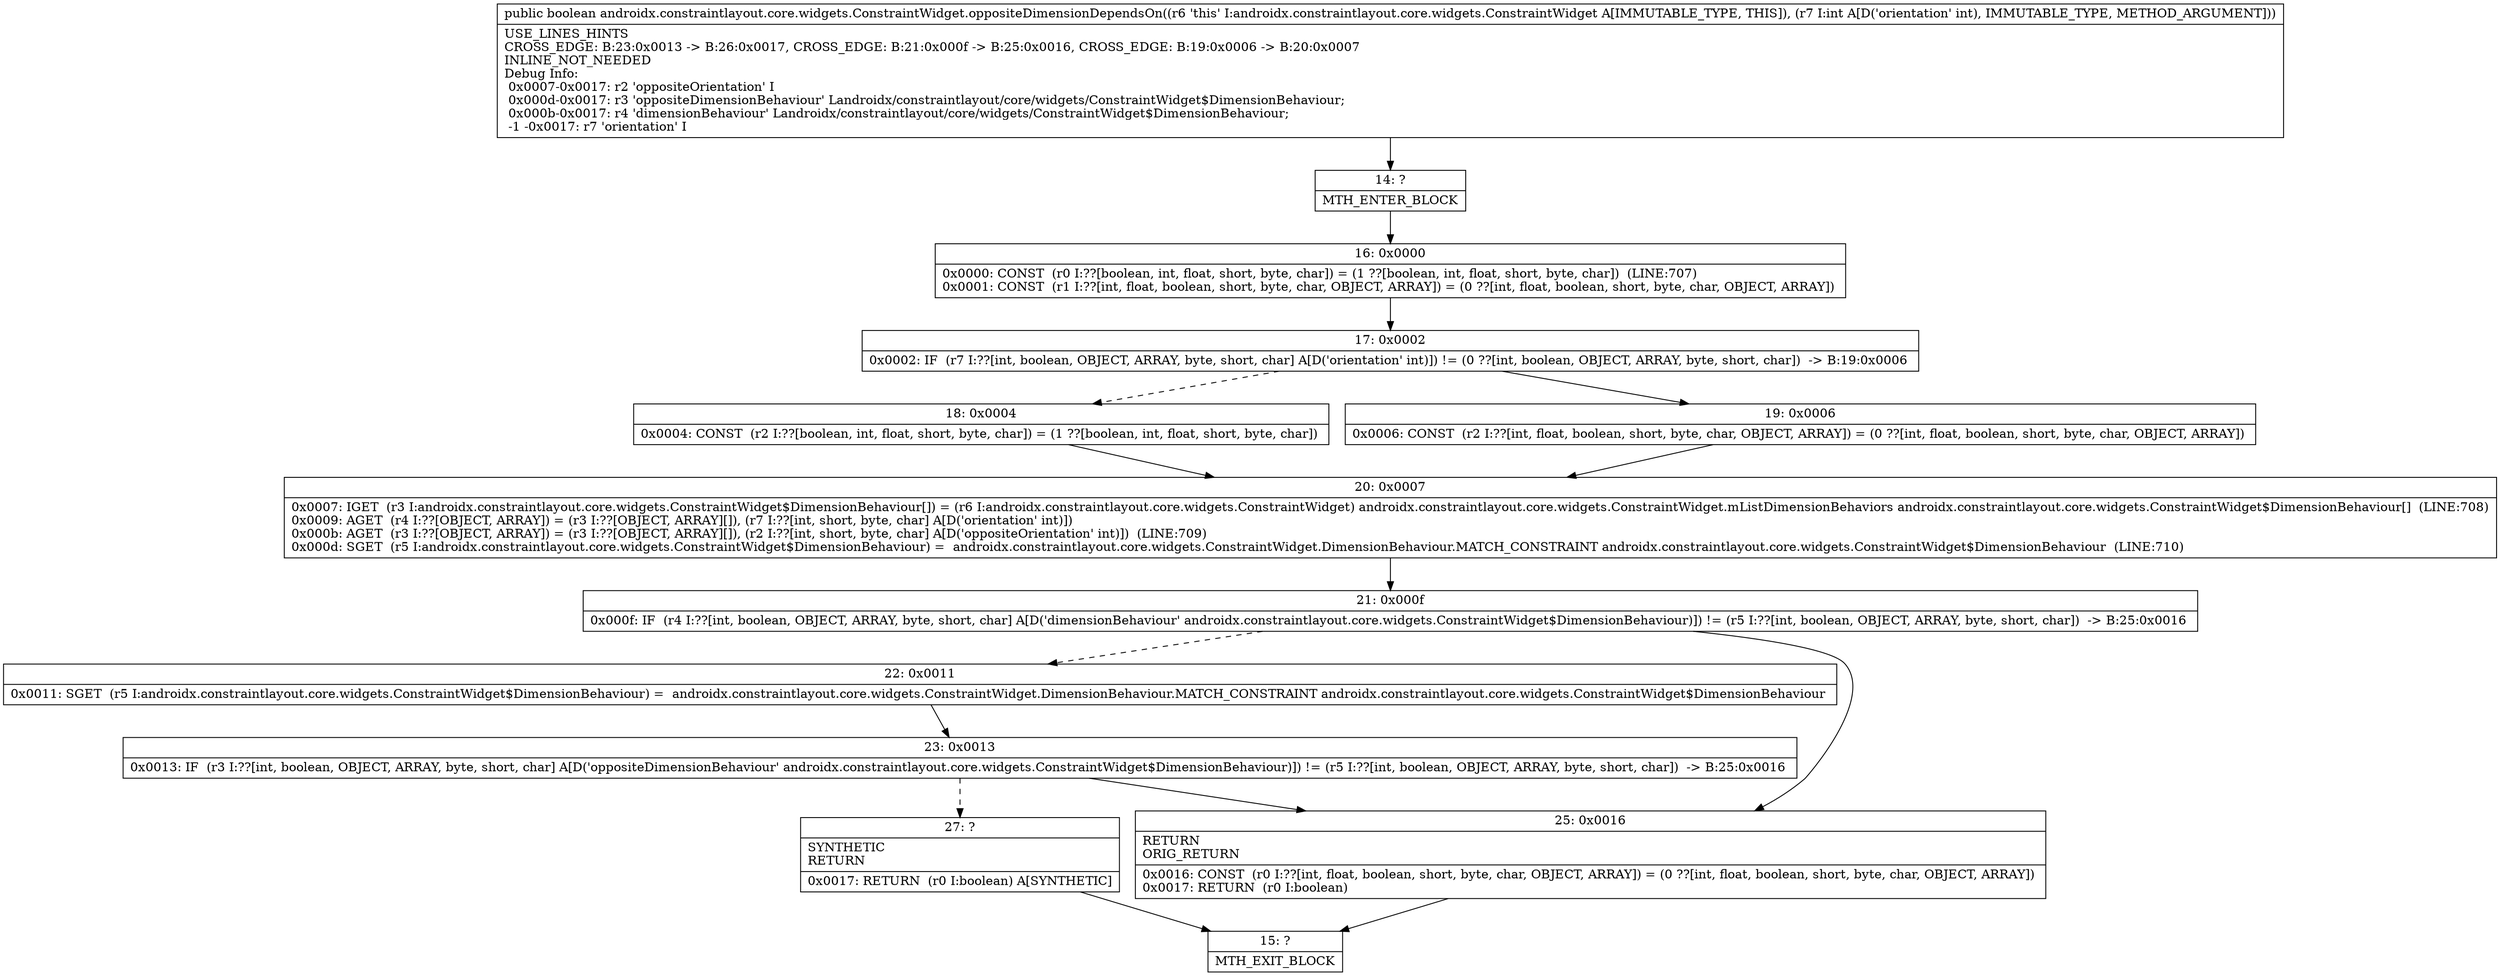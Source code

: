digraph "CFG forandroidx.constraintlayout.core.widgets.ConstraintWidget.oppositeDimensionDependsOn(I)Z" {
Node_14 [shape=record,label="{14\:\ ?|MTH_ENTER_BLOCK\l}"];
Node_16 [shape=record,label="{16\:\ 0x0000|0x0000: CONST  (r0 I:??[boolean, int, float, short, byte, char]) = (1 ??[boolean, int, float, short, byte, char])  (LINE:707)\l0x0001: CONST  (r1 I:??[int, float, boolean, short, byte, char, OBJECT, ARRAY]) = (0 ??[int, float, boolean, short, byte, char, OBJECT, ARRAY]) \l}"];
Node_17 [shape=record,label="{17\:\ 0x0002|0x0002: IF  (r7 I:??[int, boolean, OBJECT, ARRAY, byte, short, char] A[D('orientation' int)]) != (0 ??[int, boolean, OBJECT, ARRAY, byte, short, char])  \-\> B:19:0x0006 \l}"];
Node_18 [shape=record,label="{18\:\ 0x0004|0x0004: CONST  (r2 I:??[boolean, int, float, short, byte, char]) = (1 ??[boolean, int, float, short, byte, char]) \l}"];
Node_20 [shape=record,label="{20\:\ 0x0007|0x0007: IGET  (r3 I:androidx.constraintlayout.core.widgets.ConstraintWidget$DimensionBehaviour[]) = (r6 I:androidx.constraintlayout.core.widgets.ConstraintWidget) androidx.constraintlayout.core.widgets.ConstraintWidget.mListDimensionBehaviors androidx.constraintlayout.core.widgets.ConstraintWidget$DimensionBehaviour[]  (LINE:708)\l0x0009: AGET  (r4 I:??[OBJECT, ARRAY]) = (r3 I:??[OBJECT, ARRAY][]), (r7 I:??[int, short, byte, char] A[D('orientation' int)]) \l0x000b: AGET  (r3 I:??[OBJECT, ARRAY]) = (r3 I:??[OBJECT, ARRAY][]), (r2 I:??[int, short, byte, char] A[D('oppositeOrientation' int)])  (LINE:709)\l0x000d: SGET  (r5 I:androidx.constraintlayout.core.widgets.ConstraintWidget$DimensionBehaviour) =  androidx.constraintlayout.core.widgets.ConstraintWidget.DimensionBehaviour.MATCH_CONSTRAINT androidx.constraintlayout.core.widgets.ConstraintWidget$DimensionBehaviour  (LINE:710)\l}"];
Node_21 [shape=record,label="{21\:\ 0x000f|0x000f: IF  (r4 I:??[int, boolean, OBJECT, ARRAY, byte, short, char] A[D('dimensionBehaviour' androidx.constraintlayout.core.widgets.ConstraintWidget$DimensionBehaviour)]) != (r5 I:??[int, boolean, OBJECT, ARRAY, byte, short, char])  \-\> B:25:0x0016 \l}"];
Node_22 [shape=record,label="{22\:\ 0x0011|0x0011: SGET  (r5 I:androidx.constraintlayout.core.widgets.ConstraintWidget$DimensionBehaviour) =  androidx.constraintlayout.core.widgets.ConstraintWidget.DimensionBehaviour.MATCH_CONSTRAINT androidx.constraintlayout.core.widgets.ConstraintWidget$DimensionBehaviour \l}"];
Node_23 [shape=record,label="{23\:\ 0x0013|0x0013: IF  (r3 I:??[int, boolean, OBJECT, ARRAY, byte, short, char] A[D('oppositeDimensionBehaviour' androidx.constraintlayout.core.widgets.ConstraintWidget$DimensionBehaviour)]) != (r5 I:??[int, boolean, OBJECT, ARRAY, byte, short, char])  \-\> B:25:0x0016 \l}"];
Node_27 [shape=record,label="{27\:\ ?|SYNTHETIC\lRETURN\l|0x0017: RETURN  (r0 I:boolean) A[SYNTHETIC]\l}"];
Node_15 [shape=record,label="{15\:\ ?|MTH_EXIT_BLOCK\l}"];
Node_25 [shape=record,label="{25\:\ 0x0016|RETURN\lORIG_RETURN\l|0x0016: CONST  (r0 I:??[int, float, boolean, short, byte, char, OBJECT, ARRAY]) = (0 ??[int, float, boolean, short, byte, char, OBJECT, ARRAY]) \l0x0017: RETURN  (r0 I:boolean) \l}"];
Node_19 [shape=record,label="{19\:\ 0x0006|0x0006: CONST  (r2 I:??[int, float, boolean, short, byte, char, OBJECT, ARRAY]) = (0 ??[int, float, boolean, short, byte, char, OBJECT, ARRAY]) \l}"];
MethodNode[shape=record,label="{public boolean androidx.constraintlayout.core.widgets.ConstraintWidget.oppositeDimensionDependsOn((r6 'this' I:androidx.constraintlayout.core.widgets.ConstraintWidget A[IMMUTABLE_TYPE, THIS]), (r7 I:int A[D('orientation' int), IMMUTABLE_TYPE, METHOD_ARGUMENT]))  | USE_LINES_HINTS\lCROSS_EDGE: B:23:0x0013 \-\> B:26:0x0017, CROSS_EDGE: B:21:0x000f \-\> B:25:0x0016, CROSS_EDGE: B:19:0x0006 \-\> B:20:0x0007\lINLINE_NOT_NEEDED\lDebug Info:\l  0x0007\-0x0017: r2 'oppositeOrientation' I\l  0x000d\-0x0017: r3 'oppositeDimensionBehaviour' Landroidx\/constraintlayout\/core\/widgets\/ConstraintWidget$DimensionBehaviour;\l  0x000b\-0x0017: r4 'dimensionBehaviour' Landroidx\/constraintlayout\/core\/widgets\/ConstraintWidget$DimensionBehaviour;\l  \-1 \-0x0017: r7 'orientation' I\l}"];
MethodNode -> Node_14;Node_14 -> Node_16;
Node_16 -> Node_17;
Node_17 -> Node_18[style=dashed];
Node_17 -> Node_19;
Node_18 -> Node_20;
Node_20 -> Node_21;
Node_21 -> Node_22[style=dashed];
Node_21 -> Node_25;
Node_22 -> Node_23;
Node_23 -> Node_25;
Node_23 -> Node_27[style=dashed];
Node_27 -> Node_15;
Node_25 -> Node_15;
Node_19 -> Node_20;
}

